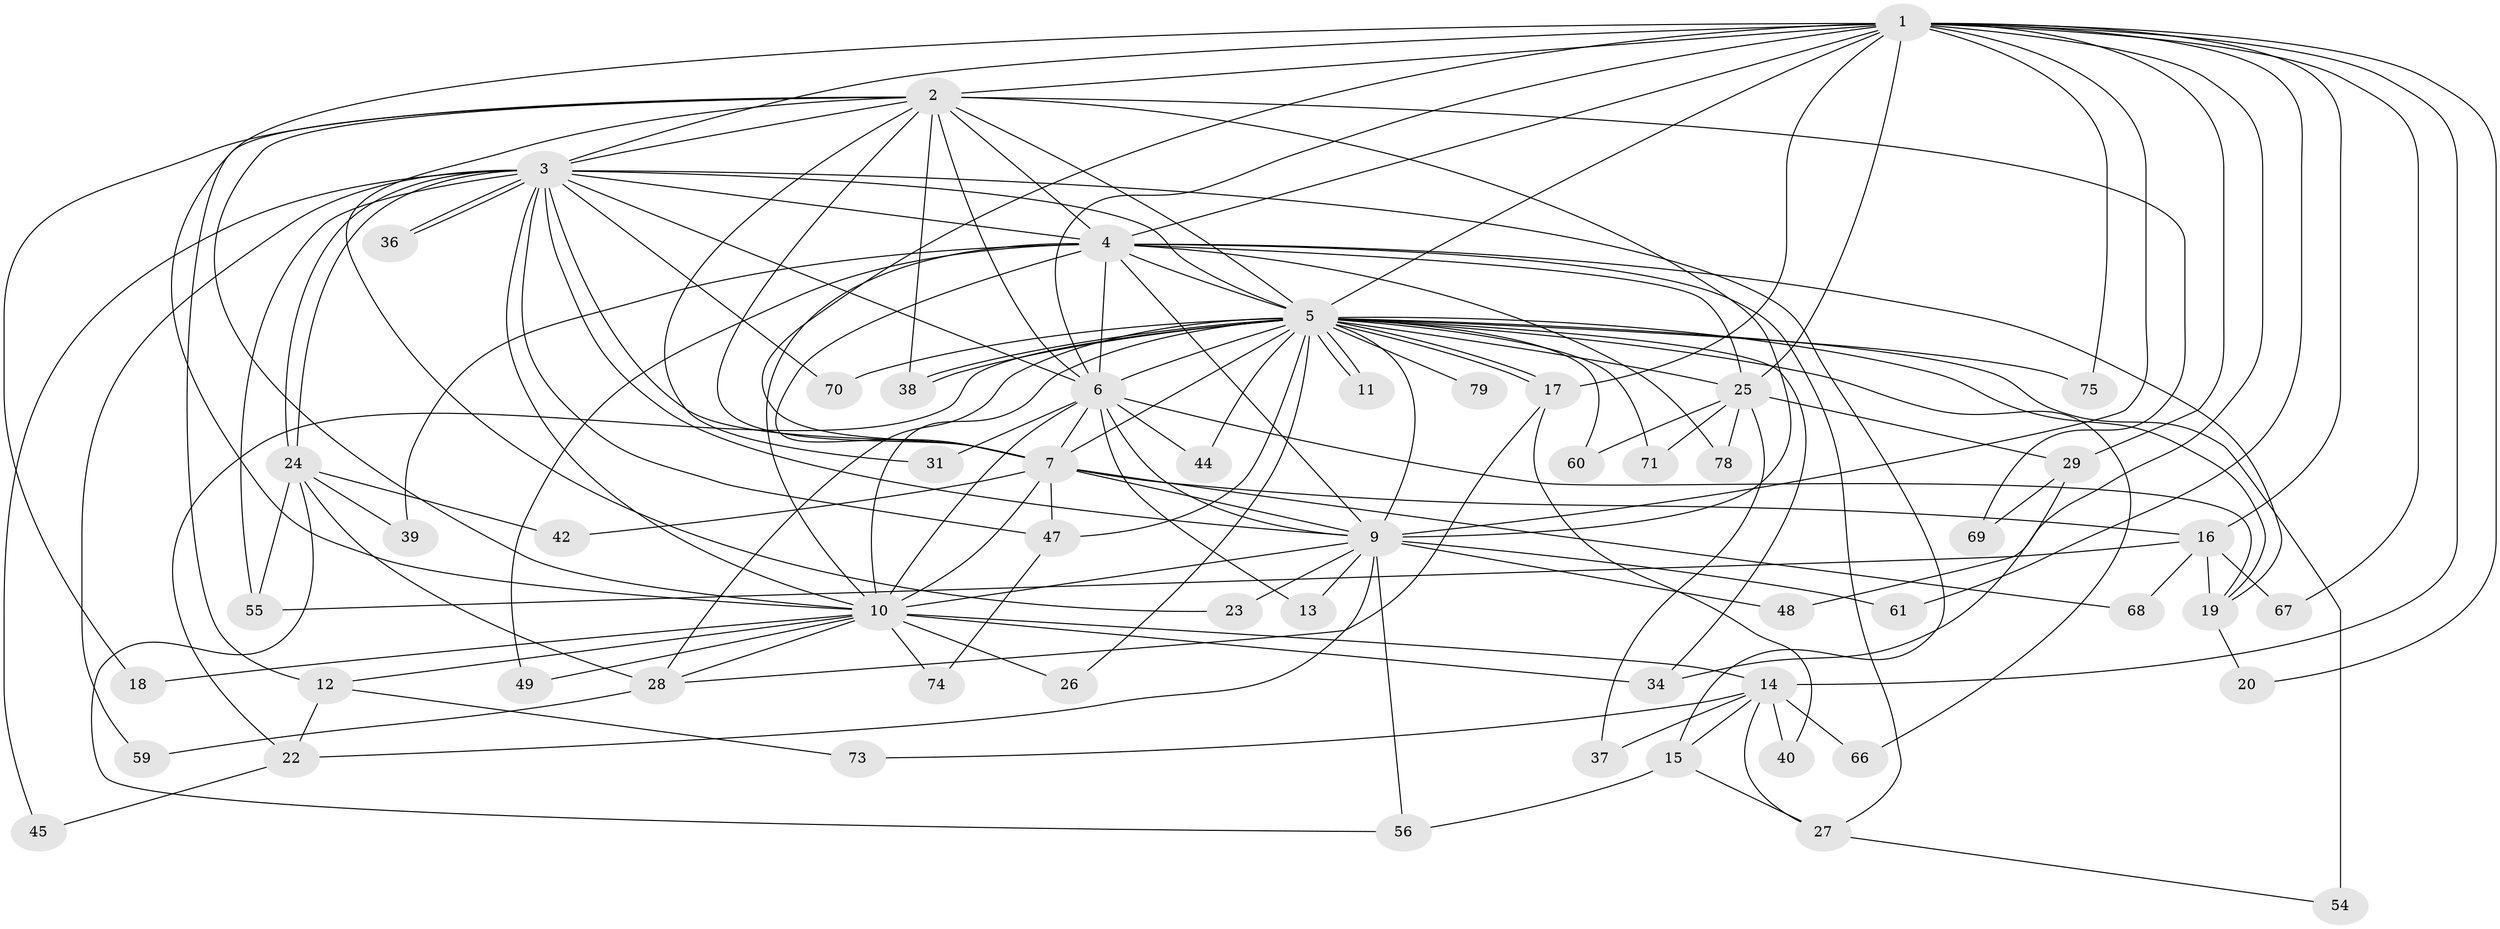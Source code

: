 // original degree distribution, {21: 0.02531645569620253, 15: 0.012658227848101266, 16: 0.02531645569620253, 29: 0.012658227848101266, 14: 0.0379746835443038, 19: 0.012658227848101266, 2: 0.6075949367088608, 4: 0.11392405063291139, 9: 0.012658227848101266, 5: 0.0379746835443038, 7: 0.012658227848101266, 6: 0.012658227848101266, 3: 0.0759493670886076}
// Generated by graph-tools (version 1.1) at 2025/41/03/06/25 10:41:32]
// undirected, 57 vertices, 144 edges
graph export_dot {
graph [start="1"]
  node [color=gray90,style=filled];
  1 [super="+41"];
  2 [super="+51"];
  3 [super="+21"];
  4 [super="+33"];
  5 [super="+8"];
  6 [super="+50"];
  7 [super="+35"];
  9 [super="+46"];
  10 [super="+30"];
  11;
  12 [super="+57"];
  13;
  14 [super="+77"];
  15;
  16 [super="+65"];
  17 [super="+52"];
  18;
  19 [super="+76"];
  20;
  22;
  23;
  24 [super="+53"];
  25 [super="+58"];
  26;
  27 [super="+32"];
  28 [super="+64"];
  29 [super="+43"];
  31;
  34;
  36;
  37;
  38;
  39;
  40;
  42;
  44;
  45;
  47 [super="+62"];
  48;
  49;
  54 [super="+72"];
  55;
  56 [super="+63"];
  59;
  60;
  61;
  66;
  67;
  68;
  69;
  70;
  71;
  73;
  74;
  75;
  78;
  79;
  1 -- 2;
  1 -- 3;
  1 -- 4;
  1 -- 5 [weight=3];
  1 -- 6;
  1 -- 7;
  1 -- 9 [weight=2];
  1 -- 10;
  1 -- 14;
  1 -- 16;
  1 -- 20;
  1 -- 25;
  1 -- 29;
  1 -- 48;
  1 -- 61;
  1 -- 67;
  1 -- 75;
  1 -- 17;
  2 -- 3;
  2 -- 4;
  2 -- 5 [weight=2];
  2 -- 6;
  2 -- 7;
  2 -- 9;
  2 -- 10;
  2 -- 12;
  2 -- 18;
  2 -- 23;
  2 -- 31;
  2 -- 69;
  2 -- 38;
  3 -- 4 [weight=2];
  3 -- 5 [weight=2];
  3 -- 6;
  3 -- 7;
  3 -- 9;
  3 -- 10 [weight=2];
  3 -- 15;
  3 -- 24;
  3 -- 24;
  3 -- 36;
  3 -- 36;
  3 -- 45;
  3 -- 55;
  3 -- 59;
  3 -- 70;
  3 -- 47;
  4 -- 5 [weight=2];
  4 -- 6;
  4 -- 7 [weight=2];
  4 -- 9;
  4 -- 10;
  4 -- 39;
  4 -- 49;
  4 -- 25;
  4 -- 27;
  4 -- 19;
  4 -- 78;
  5 -- 6 [weight=3];
  5 -- 7 [weight=2];
  5 -- 9 [weight=2];
  5 -- 10 [weight=2];
  5 -- 11;
  5 -- 11;
  5 -- 17;
  5 -- 17;
  5 -- 19;
  5 -- 22;
  5 -- 25;
  5 -- 26;
  5 -- 28;
  5 -- 34;
  5 -- 38;
  5 -- 38;
  5 -- 44;
  5 -- 47;
  5 -- 66;
  5 -- 70;
  5 -- 75;
  5 -- 79 [weight=2];
  5 -- 54 [weight=2];
  5 -- 71;
  5 -- 60;
  6 -- 7;
  6 -- 9;
  6 -- 10;
  6 -- 13;
  6 -- 19;
  6 -- 31;
  6 -- 44;
  7 -- 9;
  7 -- 10;
  7 -- 16;
  7 -- 42;
  7 -- 47;
  7 -- 68;
  9 -- 10;
  9 -- 13;
  9 -- 22;
  9 -- 23;
  9 -- 48;
  9 -- 56;
  9 -- 61;
  10 -- 12;
  10 -- 14 [weight=2];
  10 -- 18;
  10 -- 26;
  10 -- 34;
  10 -- 49;
  10 -- 74;
  10 -- 28;
  12 -- 73;
  12 -- 22;
  14 -- 15;
  14 -- 27;
  14 -- 37;
  14 -- 40;
  14 -- 66;
  14 -- 73;
  15 -- 27;
  15 -- 56;
  16 -- 68;
  16 -- 67;
  16 -- 19;
  16 -- 55;
  17 -- 28;
  17 -- 40;
  19 -- 20;
  22 -- 45;
  24 -- 39;
  24 -- 42;
  24 -- 55;
  24 -- 28;
  24 -- 56;
  25 -- 29;
  25 -- 37;
  25 -- 60;
  25 -- 78;
  25 -- 71;
  27 -- 54;
  28 -- 59;
  29 -- 69;
  29 -- 34;
  47 -- 74;
}
